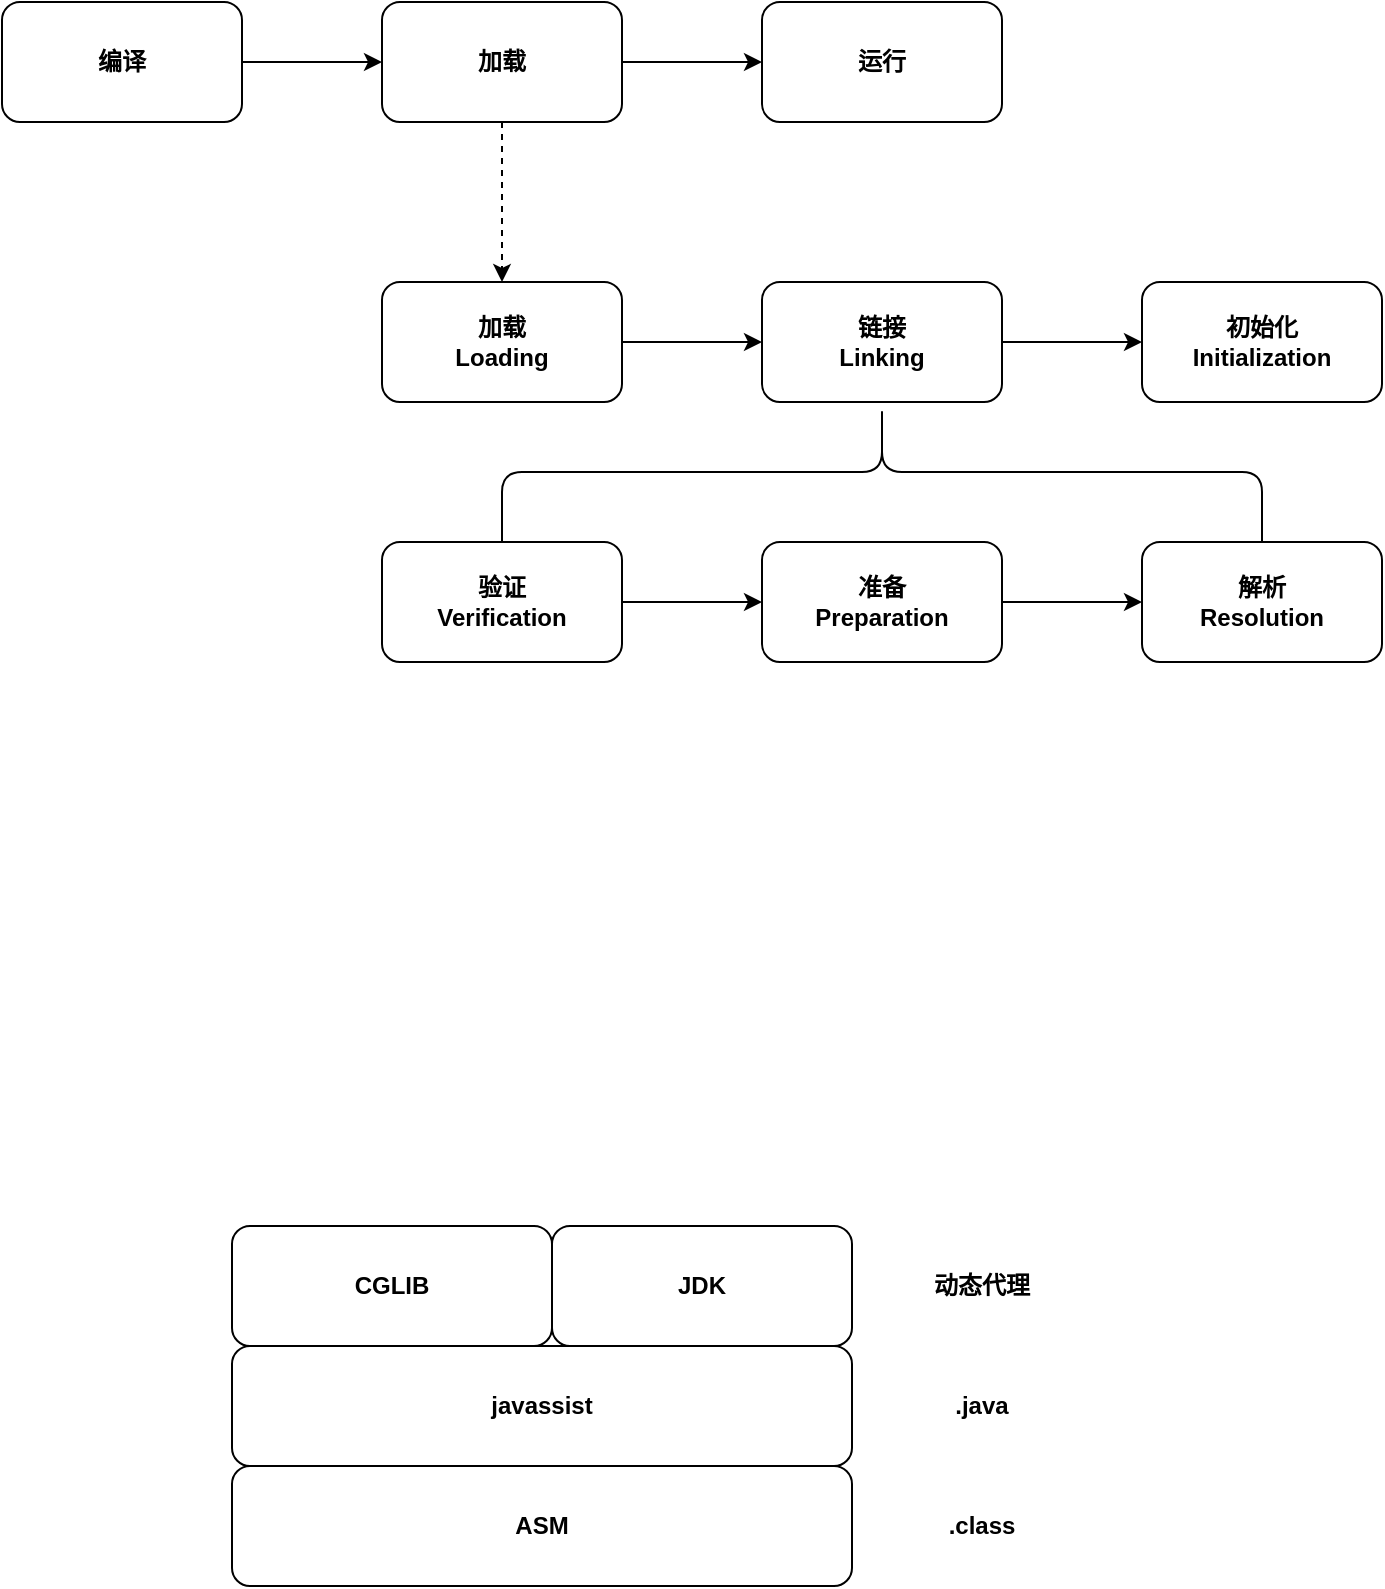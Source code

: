 <mxfile version="20.3.0" type="github">
  <diagram id="7MhRoltTVZ6XTLkXqmvY" name="第 1 页">
    <mxGraphModel dx="1360" dy="802" grid="0" gridSize="10" guides="1" tooltips="1" connect="1" arrows="1" fold="1" page="1" pageScale="1" pageWidth="827" pageHeight="1169" math="0" shadow="0">
      <root>
        <mxCell id="0" />
        <mxCell id="1" parent="0" />
        <mxCell id="tgDudmR9qyJdXOyAmYTs-1" value="ASM" style="rounded=1;whiteSpace=wrap;html=1;fontStyle=1" parent="1" vertex="1">
          <mxGeometry x="199" y="780" width="310" height="60" as="geometry" />
        </mxCell>
        <mxCell id="tgDudmR9qyJdXOyAmYTs-2" value="javassist" style="rounded=1;whiteSpace=wrap;html=1;fontStyle=1" parent="1" vertex="1">
          <mxGeometry x="199" y="720" width="310" height="60" as="geometry" />
        </mxCell>
        <mxCell id="dYYarkXF82SZeMUpCKFv-1" value="&lt;b&gt;.class&lt;/b&gt;" style="text;html=1;strokeColor=none;fillColor=none;align=center;verticalAlign=middle;whiteSpace=wrap;rounded=0;" parent="1" vertex="1">
          <mxGeometry x="519" y="792.5" width="110" height="35" as="geometry" />
        </mxCell>
        <mxCell id="dYYarkXF82SZeMUpCKFv-2" value="&lt;b&gt;.java&lt;/b&gt;" style="text;html=1;strokeColor=none;fillColor=none;align=center;verticalAlign=middle;whiteSpace=wrap;rounded=0;" parent="1" vertex="1">
          <mxGeometry x="519" y="732.5" width="110" height="35" as="geometry" />
        </mxCell>
        <mxCell id="dYYarkXF82SZeMUpCKFv-3" value="CGLIB" style="rounded=1;whiteSpace=wrap;html=1;fontStyle=1" parent="1" vertex="1">
          <mxGeometry x="199" y="660" width="160" height="60" as="geometry" />
        </mxCell>
        <mxCell id="dYYarkXF82SZeMUpCKFv-4" value="JDK" style="rounded=1;whiteSpace=wrap;html=1;fontStyle=1" parent="1" vertex="1">
          <mxGeometry x="359" y="660" width="150" height="60" as="geometry" />
        </mxCell>
        <mxCell id="dYYarkXF82SZeMUpCKFv-5" value="&lt;b&gt;动态代理&lt;/b&gt;" style="text;html=1;strokeColor=none;fillColor=none;align=center;verticalAlign=middle;whiteSpace=wrap;rounded=0;" parent="1" vertex="1">
          <mxGeometry x="519" y="672.5" width="110" height="35" as="geometry" />
        </mxCell>
        <mxCell id="dYYarkXF82SZeMUpCKFv-9" style="edgeStyle=orthogonalEdgeStyle;rounded=0;orthogonalLoop=1;jettySize=auto;html=1;exitX=1;exitY=0.5;exitDx=0;exitDy=0;entryX=0;entryY=0.5;entryDx=0;entryDy=0;" parent="1" source="dYYarkXF82SZeMUpCKFv-6" target="dYYarkXF82SZeMUpCKFv-7" edge="1">
          <mxGeometry relative="1" as="geometry" />
        </mxCell>
        <mxCell id="dYYarkXF82SZeMUpCKFv-6" value="编译" style="rounded=1;whiteSpace=wrap;html=1;fontStyle=1" parent="1" vertex="1">
          <mxGeometry x="84" y="48" width="120" height="60" as="geometry" />
        </mxCell>
        <mxCell id="dYYarkXF82SZeMUpCKFv-10" style="edgeStyle=orthogonalEdgeStyle;rounded=0;orthogonalLoop=1;jettySize=auto;html=1;exitX=1;exitY=0.5;exitDx=0;exitDy=0;entryX=0;entryY=0.5;entryDx=0;entryDy=0;" parent="1" source="dYYarkXF82SZeMUpCKFv-7" target="dYYarkXF82SZeMUpCKFv-8" edge="1">
          <mxGeometry relative="1" as="geometry" />
        </mxCell>
        <mxCell id="TT5Ud5l2wW5u7-LNPpTb-12" style="edgeStyle=orthogonalEdgeStyle;rounded=0;orthogonalLoop=1;jettySize=auto;html=1;exitX=0.5;exitY=1;exitDx=0;exitDy=0;entryX=0.5;entryY=0;entryDx=0;entryDy=0;dashed=1;" parent="1" source="dYYarkXF82SZeMUpCKFv-7" target="TT5Ud5l2wW5u7-LNPpTb-2" edge="1">
          <mxGeometry relative="1" as="geometry" />
        </mxCell>
        <mxCell id="dYYarkXF82SZeMUpCKFv-7" value="加载" style="rounded=1;whiteSpace=wrap;html=1;fontStyle=1" parent="1" vertex="1">
          <mxGeometry x="274" y="48" width="120" height="60" as="geometry" />
        </mxCell>
        <mxCell id="dYYarkXF82SZeMUpCKFv-8" value="运行" style="rounded=1;whiteSpace=wrap;html=1;fontStyle=1" parent="1" vertex="1">
          <mxGeometry x="464" y="48" width="120" height="60" as="geometry" />
        </mxCell>
        <mxCell id="TT5Ud5l2wW5u7-LNPpTb-1" style="edgeStyle=orthogonalEdgeStyle;rounded=0;orthogonalLoop=1;jettySize=auto;html=1;entryX=0;entryY=0.5;entryDx=0;entryDy=0;" parent="1" source="TT5Ud5l2wW5u7-LNPpTb-2" target="TT5Ud5l2wW5u7-LNPpTb-4" edge="1">
          <mxGeometry relative="1" as="geometry" />
        </mxCell>
        <mxCell id="TT5Ud5l2wW5u7-LNPpTb-2" value="加载&lt;br&gt;Loading" style="rounded=1;whiteSpace=wrap;html=1;fontStyle=1" parent="1" vertex="1">
          <mxGeometry x="274" y="188" width="120" height="60" as="geometry" />
        </mxCell>
        <mxCell id="TT5Ud5l2wW5u7-LNPpTb-3" value="" style="edgeStyle=orthogonalEdgeStyle;rounded=0;orthogonalLoop=1;jettySize=auto;html=1;" parent="1" source="TT5Ud5l2wW5u7-LNPpTb-4" target="TT5Ud5l2wW5u7-LNPpTb-5" edge="1">
          <mxGeometry relative="1" as="geometry" />
        </mxCell>
        <mxCell id="TT5Ud5l2wW5u7-LNPpTb-4" value="链接&lt;br&gt;Linking" style="rounded=1;whiteSpace=wrap;html=1;fontStyle=1" parent="1" vertex="1">
          <mxGeometry x="464" y="188" width="120" height="60" as="geometry" />
        </mxCell>
        <mxCell id="TT5Ud5l2wW5u7-LNPpTb-5" value="初始化&lt;br&gt;Initialization" style="rounded=1;whiteSpace=wrap;html=1;fontStyle=1" parent="1" vertex="1">
          <mxGeometry x="654" y="188" width="120" height="60" as="geometry" />
        </mxCell>
        <mxCell id="TT5Ud5l2wW5u7-LNPpTb-6" style="edgeStyle=orthogonalEdgeStyle;rounded=0;orthogonalLoop=1;jettySize=auto;html=1;entryX=0;entryY=0.5;entryDx=0;entryDy=0;" parent="1" source="TT5Ud5l2wW5u7-LNPpTb-7" target="TT5Ud5l2wW5u7-LNPpTb-9" edge="1">
          <mxGeometry relative="1" as="geometry" />
        </mxCell>
        <mxCell id="TT5Ud5l2wW5u7-LNPpTb-7" value="验证&lt;br&gt;Verification" style="rounded=1;whiteSpace=wrap;html=1;fontStyle=1" parent="1" vertex="1">
          <mxGeometry x="274" y="318" width="120" height="60" as="geometry" />
        </mxCell>
        <mxCell id="TT5Ud5l2wW5u7-LNPpTb-8" value="" style="edgeStyle=orthogonalEdgeStyle;rounded=0;orthogonalLoop=1;jettySize=auto;html=1;" parent="1" source="TT5Ud5l2wW5u7-LNPpTb-9" target="TT5Ud5l2wW5u7-LNPpTb-10" edge="1">
          <mxGeometry relative="1" as="geometry" />
        </mxCell>
        <mxCell id="TT5Ud5l2wW5u7-LNPpTb-9" value="准备&lt;br&gt;Preparation" style="rounded=1;whiteSpace=wrap;html=1;fontStyle=1" parent="1" vertex="1">
          <mxGeometry x="464" y="318" width="120" height="60" as="geometry" />
        </mxCell>
        <mxCell id="TT5Ud5l2wW5u7-LNPpTb-10" value="解析&lt;br&gt;Resolution" style="rounded=1;whiteSpace=wrap;html=1;fontStyle=1" parent="1" vertex="1">
          <mxGeometry x="654" y="318" width="120" height="60" as="geometry" />
        </mxCell>
        <mxCell id="TT5Ud5l2wW5u7-LNPpTb-11" value="" style="shape=curlyBracket;whiteSpace=wrap;html=1;rounded=1;flipH=1;direction=south;" parent="1" vertex="1">
          <mxGeometry x="334" y="248" width="380" height="70" as="geometry" />
        </mxCell>
      </root>
    </mxGraphModel>
  </diagram>
</mxfile>
